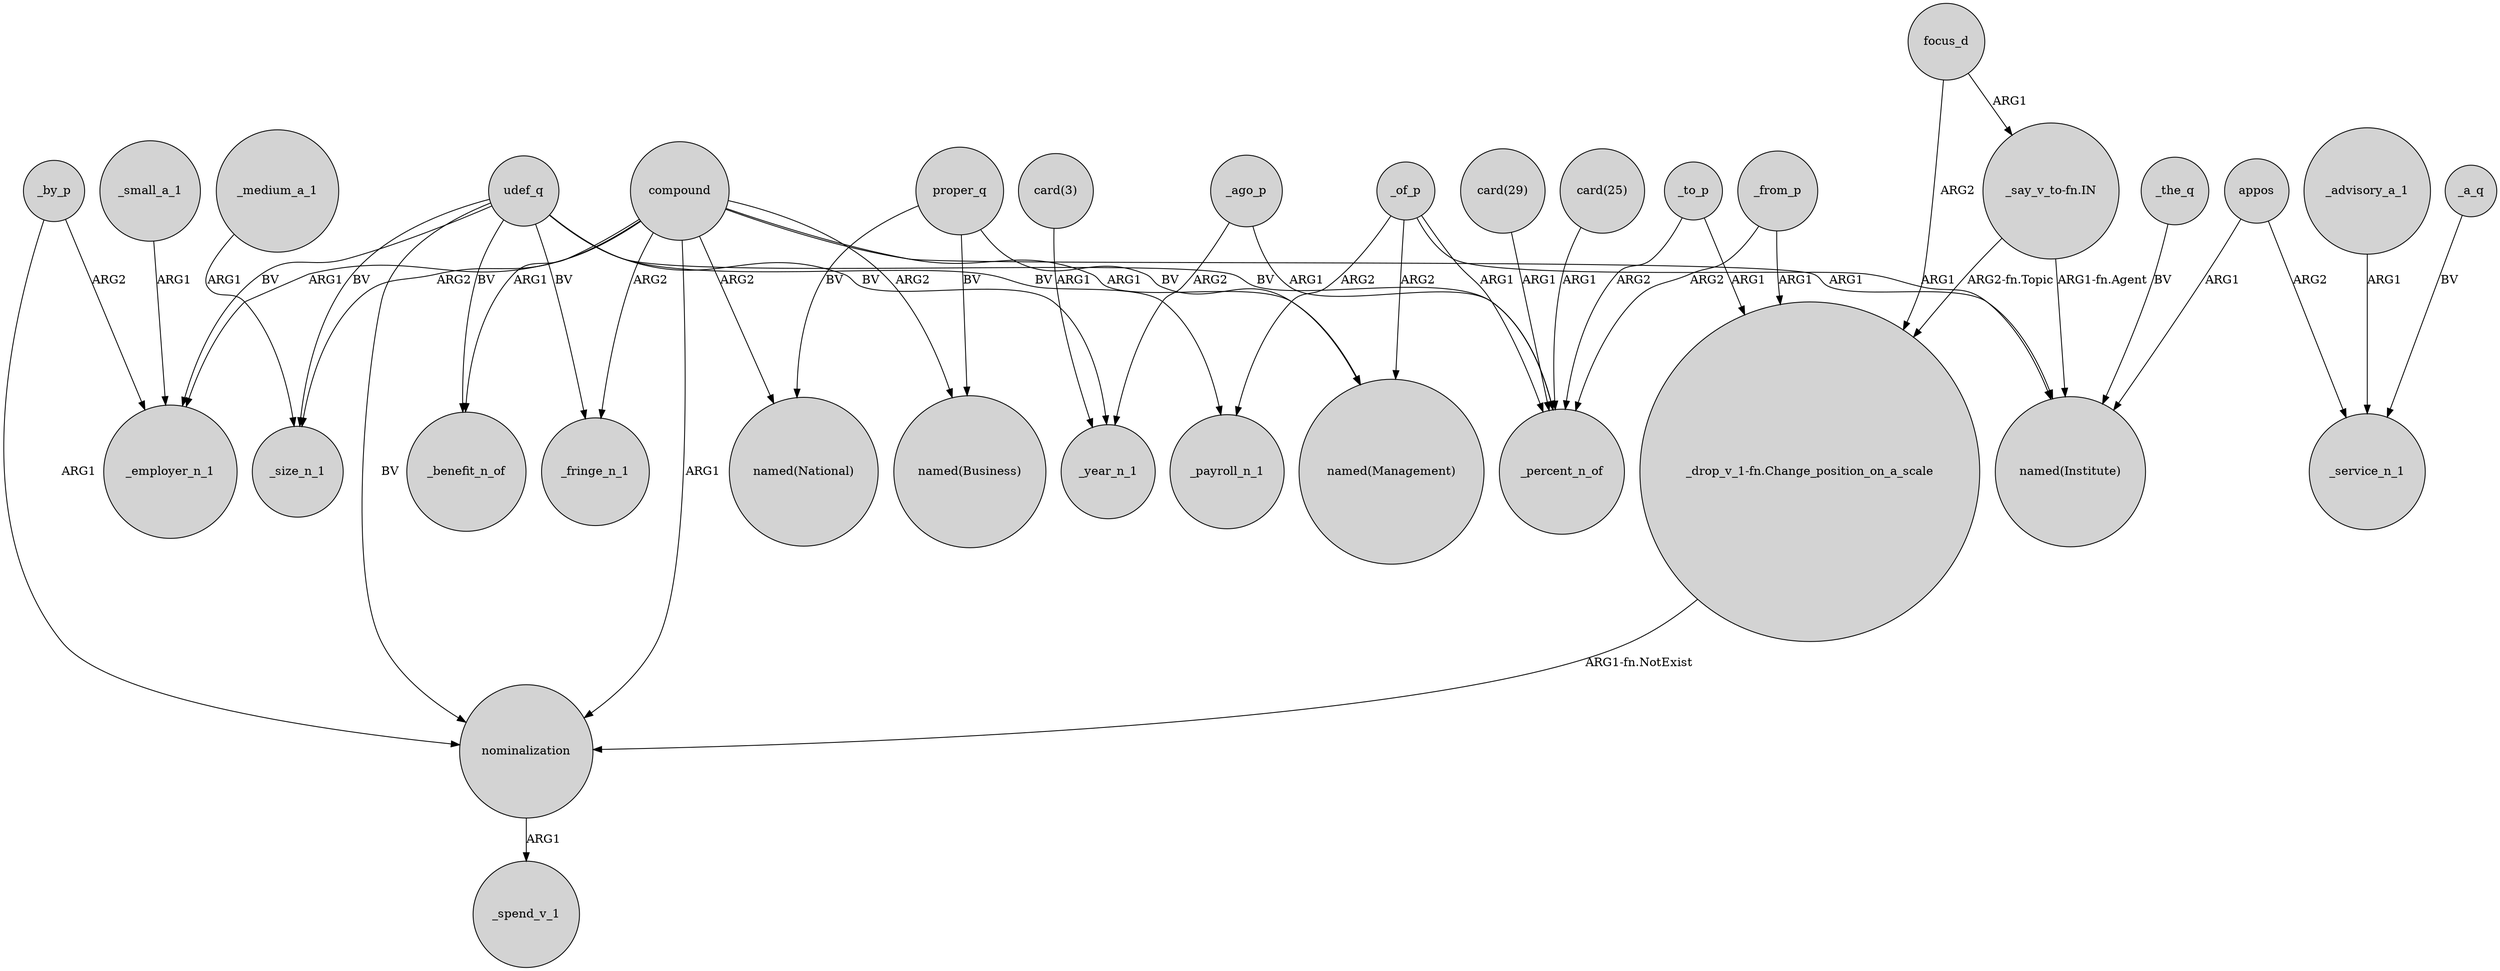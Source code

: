 digraph {
	node [shape=circle style=filled]
	udef_q -> _payroll_n_1 [label=BV]
	_of_p -> "named(Institute)" [label=ARG1]
	nominalization -> _spend_v_1 [label=ARG1]
	_of_p -> "named(Management)" [label=ARG2]
	proper_q -> "named(Business)" [label=BV]
	udef_q -> _size_n_1 [label=BV]
	"card(25)" -> _percent_n_of [label=ARG1]
	_medium_a_1 -> _size_n_1 [label=ARG1]
	compound -> _size_n_1 [label=ARG2]
	_of_p -> _payroll_n_1 [label=ARG2]
	compound -> "named(Institute)" [label=ARG1]
	_advisory_a_1 -> _service_n_1 [label=ARG1]
	_of_p -> _percent_n_of [label=ARG1]
	compound -> "named(National)" [label=ARG2]
	_by_p -> _employer_n_1 [label=ARG2]
	_ago_p -> _year_n_1 [label=ARG2]
	_by_p -> nominalization [label=ARG1]
	appos -> _service_n_1 [label=ARG2]
	_the_q -> "named(Institute)" [label=BV]
	compound -> _employer_n_1 [label=ARG1]
	_to_p -> "_drop_v_1-fn.Change_position_on_a_scale" [label=ARG1]
	_a_q -> _service_n_1 [label=BV]
	"_say_v_to-fn.IN" -> "_drop_v_1-fn.Change_position_on_a_scale" [label="ARG2-fn.Topic"]
	"_drop_v_1-fn.Change_position_on_a_scale" -> nominalization [label="ARG1-fn.NotExist"]
	"card(29)" -> _percent_n_of [label=ARG1]
	"card(3)" -> _year_n_1 [label=ARG1]
	udef_q -> nominalization [label=BV]
	compound -> _benefit_n_of [label=ARG1]
	_to_p -> _percent_n_of [label=ARG2]
	_small_a_1 -> _employer_n_1 [label=ARG1]
	"_say_v_to-fn.IN" -> "named(Institute)" [label="ARG1-fn.Agent"]
	appos -> "named(Institute)" [label=ARG1]
	udef_q -> _year_n_1 [label=BV]
	udef_q -> _employer_n_1 [label=BV]
	compound -> "named(Management)" [label=ARG1]
	udef_q -> _fringe_n_1 [label=BV]
	_from_p -> "_drop_v_1-fn.Change_position_on_a_scale" [label=ARG1]
	_from_p -> _percent_n_of [label=ARG2]
	proper_q -> "named(National)" [label=BV]
	udef_q -> _percent_n_of [label=BV]
	focus_d -> "_drop_v_1-fn.Change_position_on_a_scale" [label=ARG2]
	compound -> "named(Business)" [label=ARG2]
	compound -> nominalization [label=ARG1]
	udef_q -> _benefit_n_of [label=BV]
	compound -> _fringe_n_1 [label=ARG2]
	proper_q -> "named(Management)" [label=BV]
	_ago_p -> _percent_n_of [label=ARG1]
	focus_d -> "_say_v_to-fn.IN" [label=ARG1]
}
